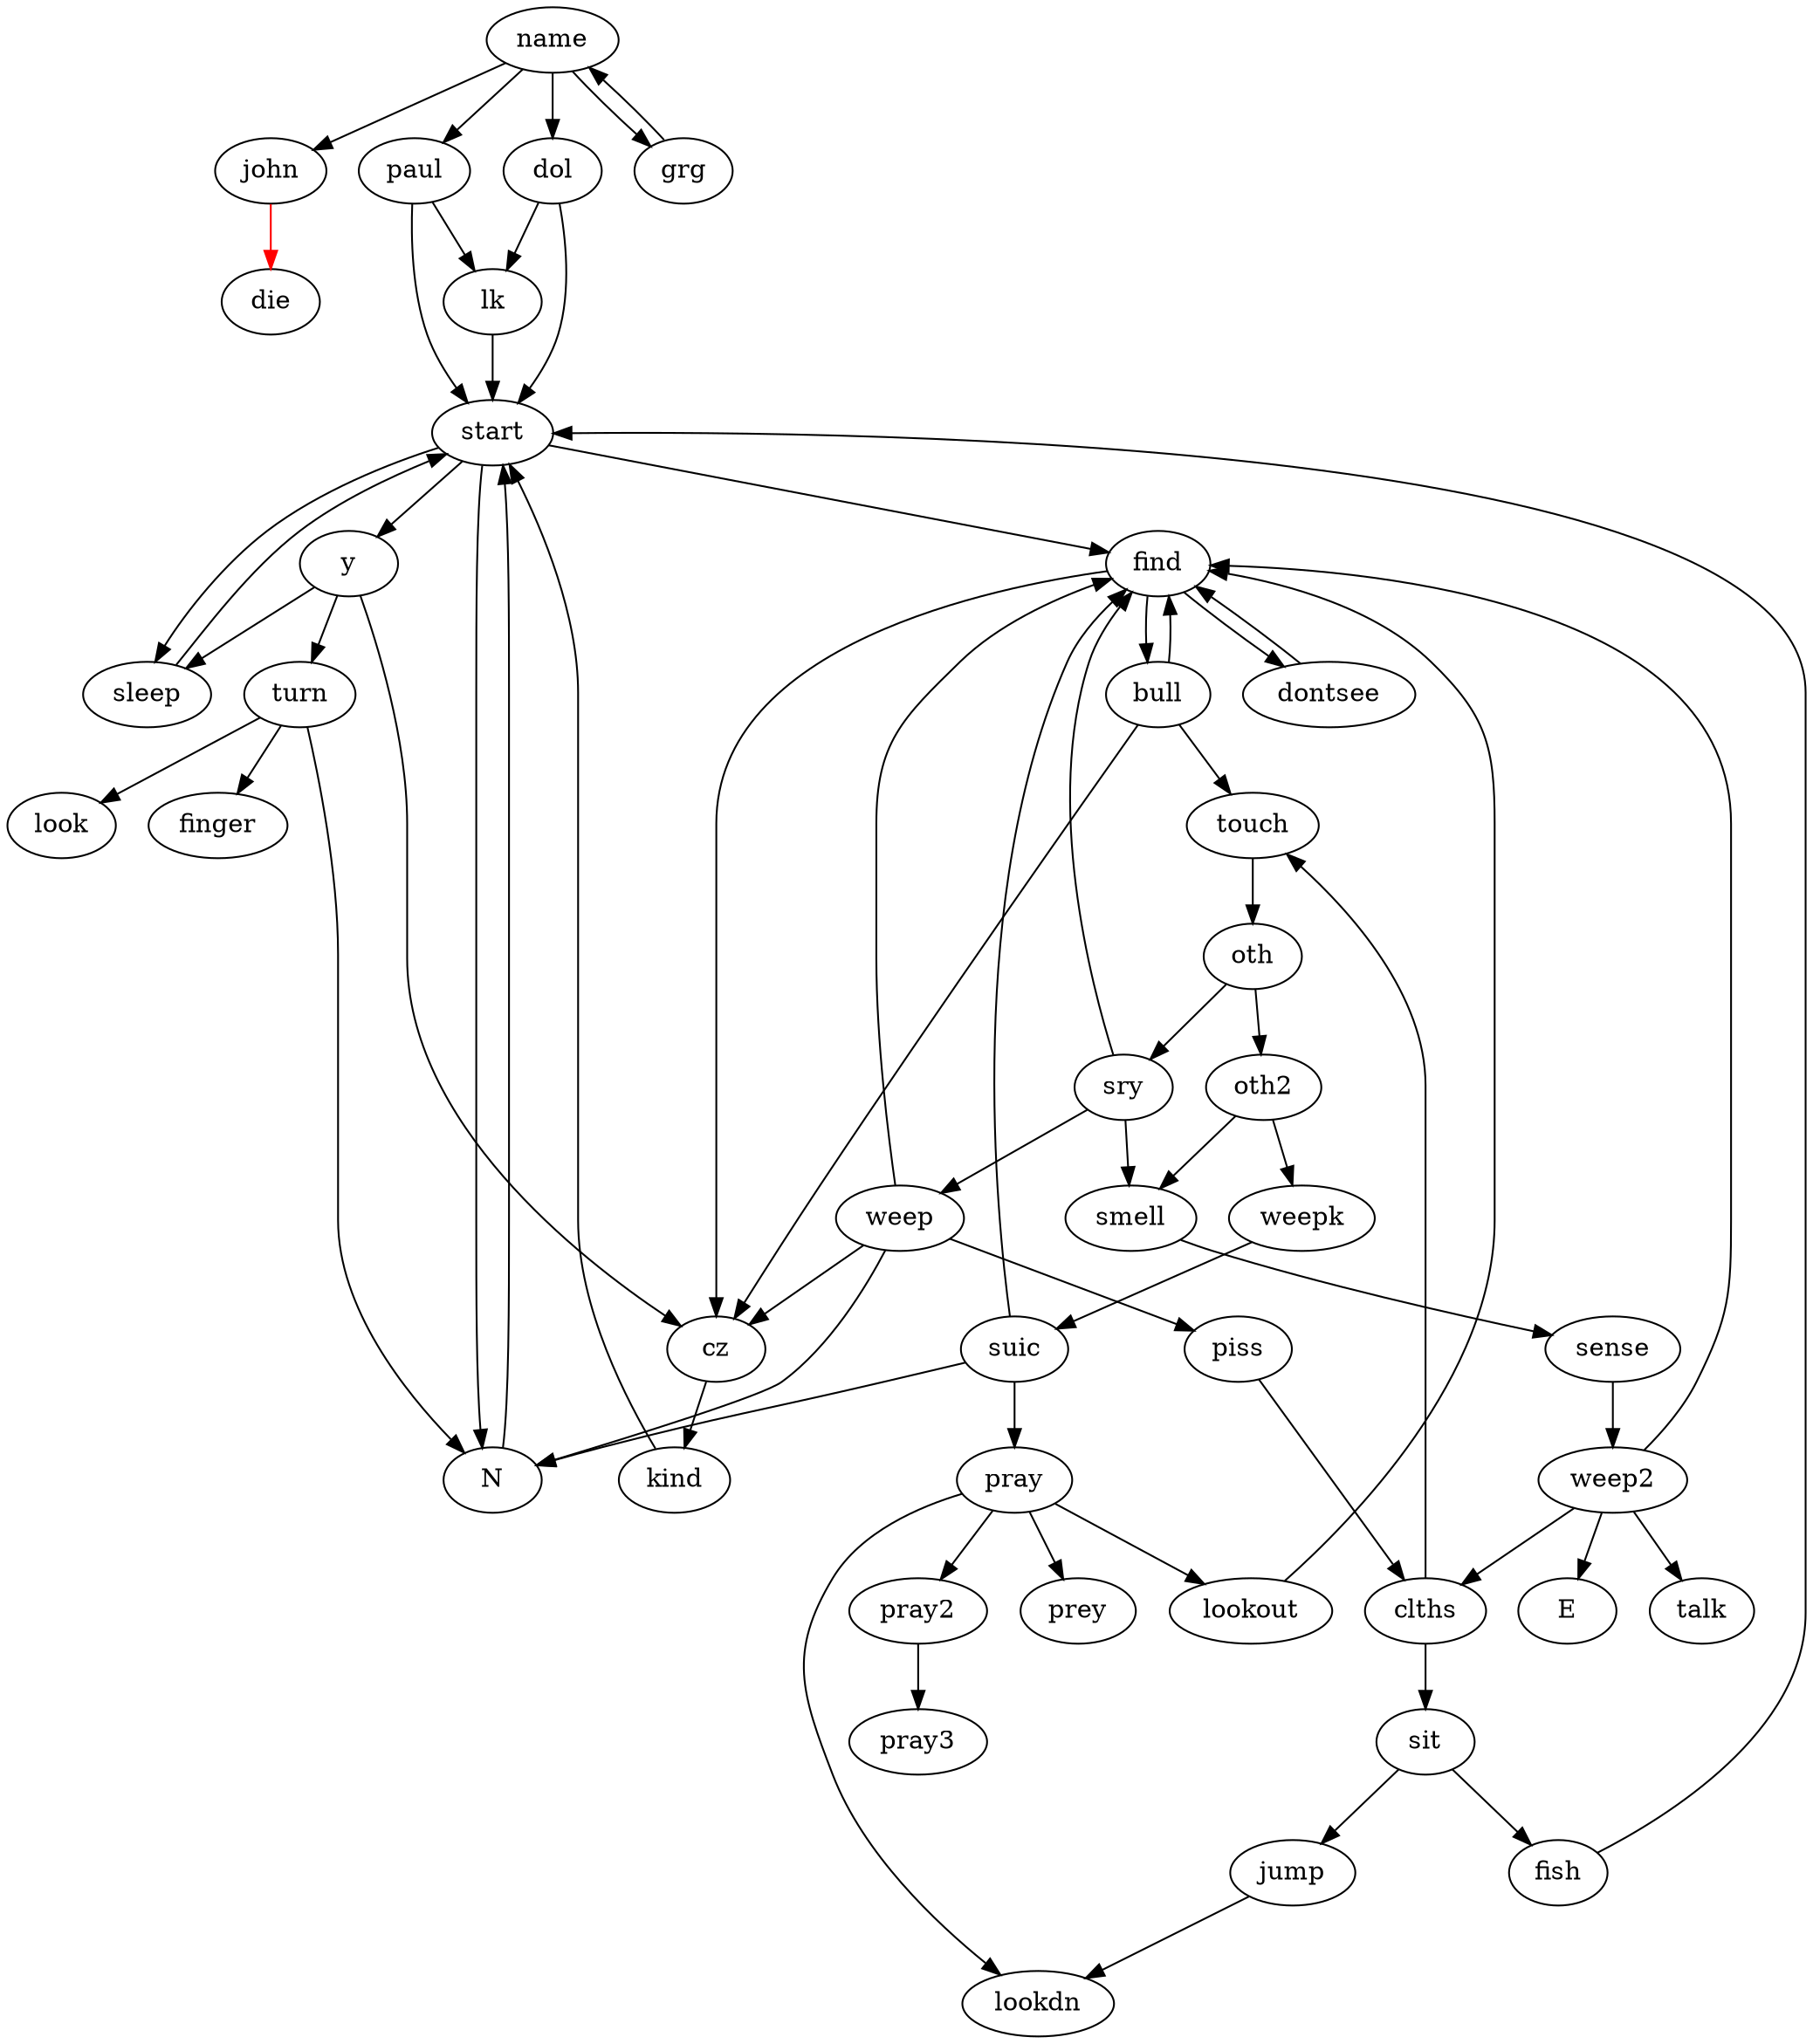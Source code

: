 digraph G {
name -> {john paul dol grg}
paul -> {start lk}
dol -> {start lk}
lk -> start
grg -> name
john -> die [color=red]
start -> {y sleep find N}
sleep -> start
N -> start
y -> {sleep cz}
find -> bull
bull -> find
bull -> touch
bull -> cz
find -> cz
find -> dontsee
dontsee -> find
cz -> kind
kind -> start
y -> turn

touch -> oth
oth -> {sry oth2}
sry -> {find smell weep}
weep -> {find cz N piss}
piss -> clths
clths -> {touch sit}
sit -> {fish jump}
fish -> start
jump -> lookdn

oth2 -> {smell weepk}
weepk -> suic
suic -> {find N pray}
pray -> {pray2 prey lookout lookdn}
pray2 -> pray3
lookout -> find

smell -> sense
sense -> weep2
weep2 -> {find talk clths E}

turn -> {N look finger}
}